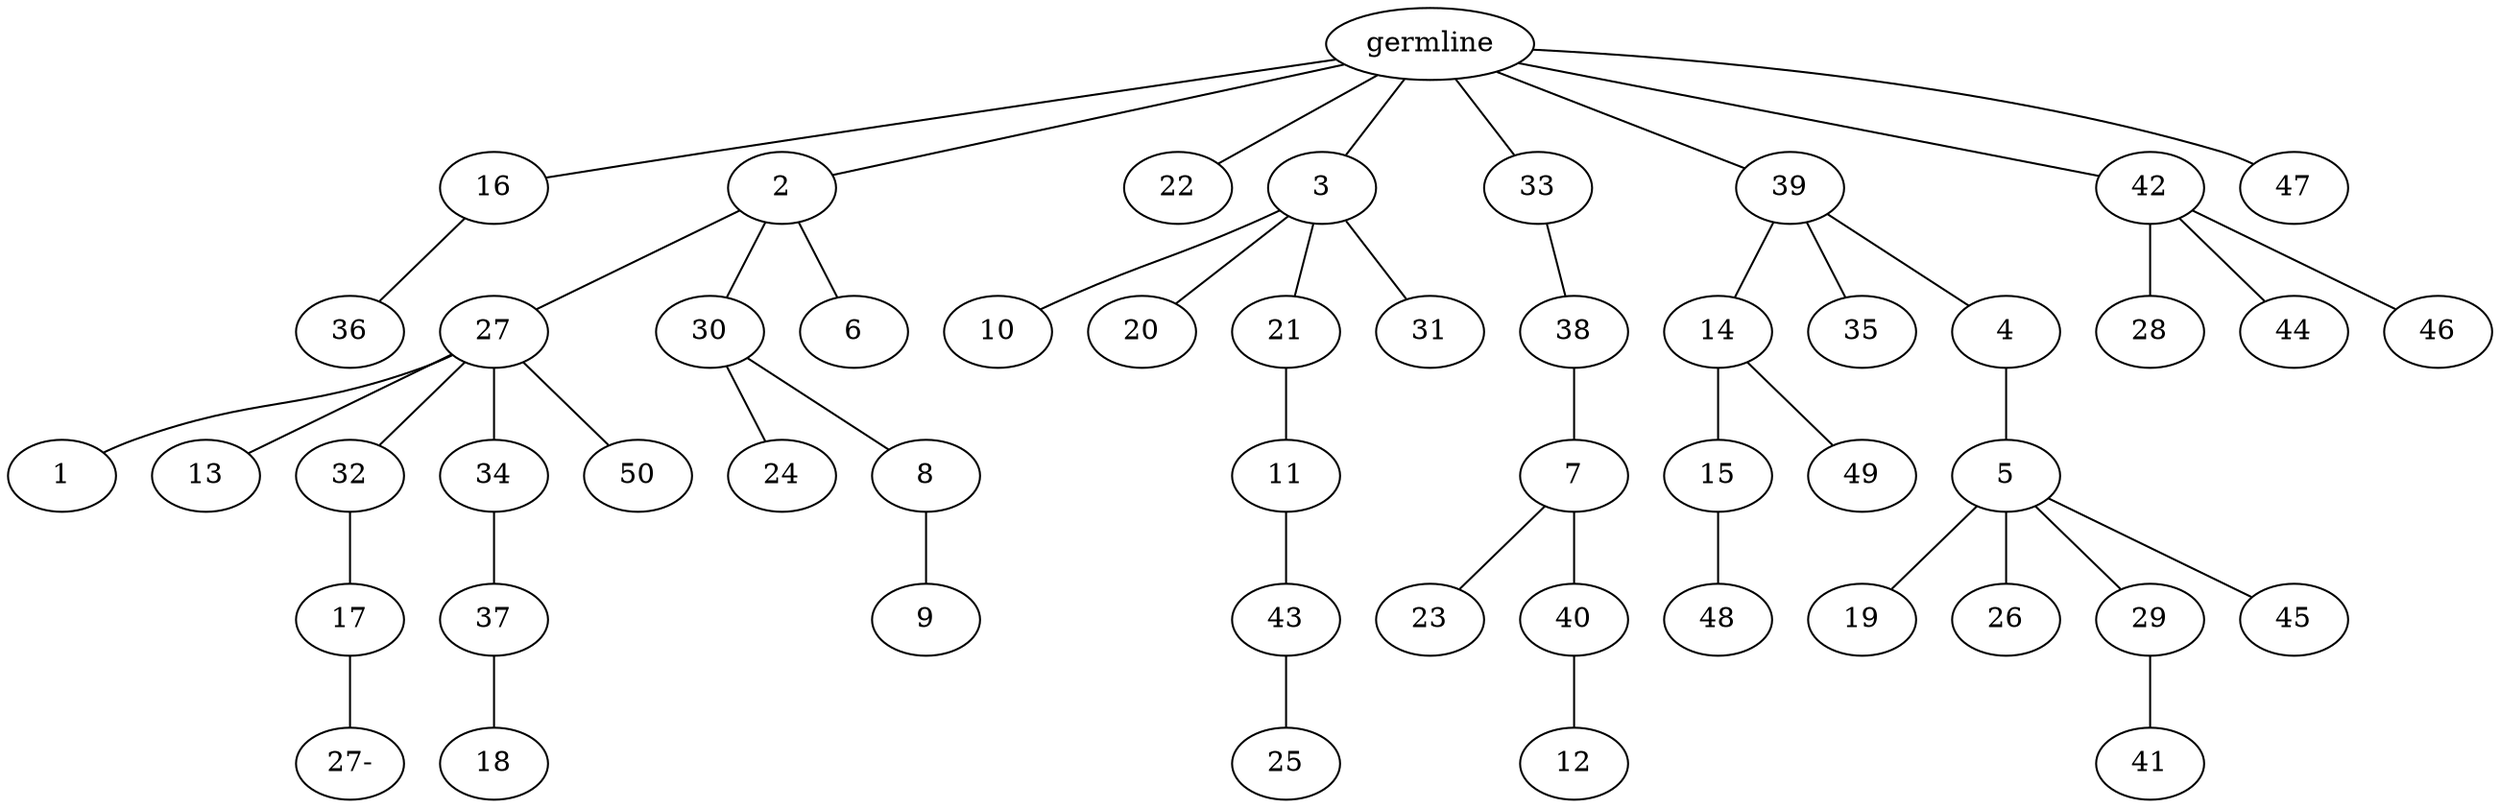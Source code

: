 graph tree {
    "140045073174432" [label="germline"];
    "140045073407760" [label="16"];
    "140045073389360" [label="36"];
    "140045073406800" [label="2"];
    "140045073388928" [label="27"];
    "140045073388784" [label="1"];
    "140045073390464" [label="13"];
    "140045073391088" [label="32"];
    "140045073389408" [label="17"];
    "140045073183552" [label="27-"];
    "140045073388112" [label="34"];
    "140045073390128" [label="37"];
    "140045073402464" [label="18"];
    "140045073388592" [label="50"];
    "140045073389696" [label="30"];
    "140045073387584" [label="24"];
    "140045073388304" [label="8"];
    "140045073403424" [label="9"];
    "140045073388400" [label="6"];
    "140045073405936" [label="22"];
    "140045073407472" [label="3"];
    "140045073401792" [label="10"];
    "140045073401072" [label="20"];
    "140045073400496" [label="21"];
    "140045073403664" [label="11"];
    "140045073401216" [label="43"];
    "140045073358512" [label="25"];
    "140045073401552" [label="31"];
    "140045073390416" [label="33"];
    "140045073399920" [label="38"];
    "140045073402656" [label="7"];
    "140045073357216" [label="23"];
    "140045073357312" [label="40"];
    "140045073356640" [label="12"];
    "140045073390896" [label="39"];
    "140045073402128" [label="14"];
    "140045073357168" [label="15"];
    "140045073355872" [label="48"];
    "140045073355344" [label="49"];
    "140045073355440" [label="35"];
    "140045073355104" [label="4"];
    "140045073357936" [label="5"];
    "140045073365168" [label="19"];
    "140045073365120" [label="26"];
    "140045073363296" [label="29"];
    "140045073366656" [label="41"];
    "140045073363728" [label="45"];
    "140045073390224" [label="42"];
    "140045073358080" [label="28"];
    "140045073357648" [label="44"];
    "140045073355248" [label="46"];
    "140045073403856" [label="47"];
    "140045073174432" -- "140045073407760";
    "140045073174432" -- "140045073406800";
    "140045073174432" -- "140045073405936";
    "140045073174432" -- "140045073407472";
    "140045073174432" -- "140045073390416";
    "140045073174432" -- "140045073390896";
    "140045073174432" -- "140045073390224";
    "140045073174432" -- "140045073403856";
    "140045073407760" -- "140045073389360";
    "140045073406800" -- "140045073388928";
    "140045073406800" -- "140045073389696";
    "140045073406800" -- "140045073388400";
    "140045073388928" -- "140045073388784";
    "140045073388928" -- "140045073390464";
    "140045073388928" -- "140045073391088";
    "140045073388928" -- "140045073388112";
    "140045073388928" -- "140045073388592";
    "140045073391088" -- "140045073389408";
    "140045073389408" -- "140045073183552";
    "140045073388112" -- "140045073390128";
    "140045073390128" -- "140045073402464";
    "140045073389696" -- "140045073387584";
    "140045073389696" -- "140045073388304";
    "140045073388304" -- "140045073403424";
    "140045073407472" -- "140045073401792";
    "140045073407472" -- "140045073401072";
    "140045073407472" -- "140045073400496";
    "140045073407472" -- "140045073401552";
    "140045073400496" -- "140045073403664";
    "140045073403664" -- "140045073401216";
    "140045073401216" -- "140045073358512";
    "140045073390416" -- "140045073399920";
    "140045073399920" -- "140045073402656";
    "140045073402656" -- "140045073357216";
    "140045073402656" -- "140045073357312";
    "140045073357312" -- "140045073356640";
    "140045073390896" -- "140045073402128";
    "140045073390896" -- "140045073355440";
    "140045073390896" -- "140045073355104";
    "140045073402128" -- "140045073357168";
    "140045073402128" -- "140045073355344";
    "140045073357168" -- "140045073355872";
    "140045073355104" -- "140045073357936";
    "140045073357936" -- "140045073365168";
    "140045073357936" -- "140045073365120";
    "140045073357936" -- "140045073363296";
    "140045073357936" -- "140045073363728";
    "140045073363296" -- "140045073366656";
    "140045073390224" -- "140045073358080";
    "140045073390224" -- "140045073357648";
    "140045073390224" -- "140045073355248";
}
